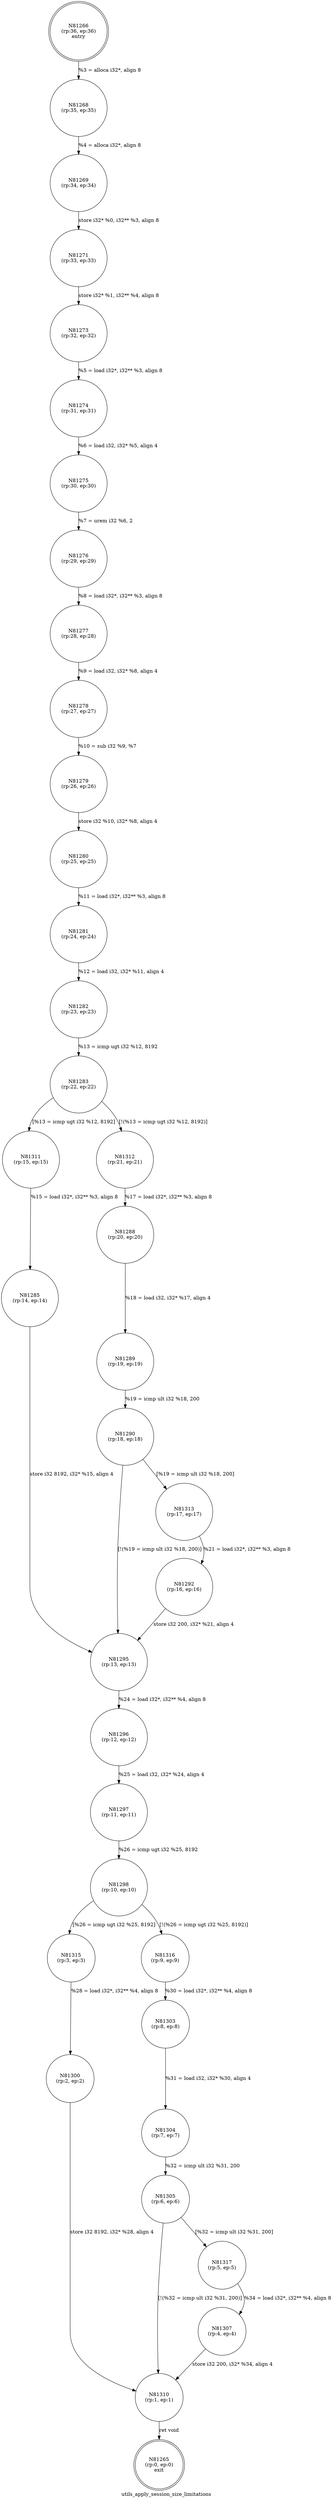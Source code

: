 digraph utils_apply_session_size_limitations {
label="utils_apply_session_size_limitations"
81265 [label="N81265\n(rp:0, ep:0)\nexit", shape="doublecircle"]
81266 [label="N81266\n(rp:36, ep:36)\nentry", shape="doublecircle"]
81266 -> 81268 [label="%3 = alloca i32*, align 8"]
81268 [label="N81268\n(rp:35, ep:35)", shape="circle"]
81268 -> 81269 [label="%4 = alloca i32*, align 8"]
81269 [label="N81269\n(rp:34, ep:34)", shape="circle"]
81269 -> 81271 [label="store i32* %0, i32** %3, align 8"]
81271 [label="N81271\n(rp:33, ep:33)", shape="circle"]
81271 -> 81273 [label="store i32* %1, i32** %4, align 8"]
81273 [label="N81273\n(rp:32, ep:32)", shape="circle"]
81273 -> 81274 [label="%5 = load i32*, i32** %3, align 8"]
81274 [label="N81274\n(rp:31, ep:31)", shape="circle"]
81274 -> 81275 [label="%6 = load i32, i32* %5, align 4"]
81275 [label="N81275\n(rp:30, ep:30)", shape="circle"]
81275 -> 81276 [label="%7 = urem i32 %6, 2"]
81276 [label="N81276\n(rp:29, ep:29)", shape="circle"]
81276 -> 81277 [label="%8 = load i32*, i32** %3, align 8"]
81277 [label="N81277\n(rp:28, ep:28)", shape="circle"]
81277 -> 81278 [label="%9 = load i32, i32* %8, align 4"]
81278 [label="N81278\n(rp:27, ep:27)", shape="circle"]
81278 -> 81279 [label="%10 = sub i32 %9, %7"]
81279 [label="N81279\n(rp:26, ep:26)", shape="circle"]
81279 -> 81280 [label="store i32 %10, i32* %8, align 4"]
81280 [label="N81280\n(rp:25, ep:25)", shape="circle"]
81280 -> 81281 [label="%11 = load i32*, i32** %3, align 8"]
81281 [label="N81281\n(rp:24, ep:24)", shape="circle"]
81281 -> 81282 [label="%12 = load i32, i32* %11, align 4"]
81282 [label="N81282\n(rp:23, ep:23)", shape="circle"]
81282 -> 81283 [label="%13 = icmp ugt i32 %12, 8192"]
81283 [label="N81283\n(rp:22, ep:22)", shape="circle"]
81283 -> 81311 [label="[%13 = icmp ugt i32 %12, 8192]"]
81283 -> 81312 [label="[!(%13 = icmp ugt i32 %12, 8192)]"]
81285 [label="N81285\n(rp:14, ep:14)", shape="circle"]
81285 -> 81295 [label="store i32 8192, i32* %15, align 4"]
81288 [label="N81288\n(rp:20, ep:20)", shape="circle"]
81288 -> 81289 [label="%18 = load i32, i32* %17, align 4"]
81289 [label="N81289\n(rp:19, ep:19)", shape="circle"]
81289 -> 81290 [label="%19 = icmp ult i32 %18, 200"]
81290 [label="N81290\n(rp:18, ep:18)", shape="circle"]
81290 -> 81313 [label="[%19 = icmp ult i32 %18, 200]"]
81290 -> 81295 [label="[!(%19 = icmp ult i32 %18, 200)]"]
81292 [label="N81292\n(rp:16, ep:16)", shape="circle"]
81292 -> 81295 [label="store i32 200, i32* %21, align 4"]
81295 [label="N81295\n(rp:13, ep:13)", shape="circle"]
81295 -> 81296 [label="%24 = load i32*, i32** %4, align 8"]
81296 [label="N81296\n(rp:12, ep:12)", shape="circle"]
81296 -> 81297 [label="%25 = load i32, i32* %24, align 4"]
81297 [label="N81297\n(rp:11, ep:11)", shape="circle"]
81297 -> 81298 [label="%26 = icmp ugt i32 %25, 8192"]
81298 [label="N81298\n(rp:10, ep:10)", shape="circle"]
81298 -> 81315 [label="[%26 = icmp ugt i32 %25, 8192]"]
81298 -> 81316 [label="[!(%26 = icmp ugt i32 %25, 8192)]"]
81300 [label="N81300\n(rp:2, ep:2)", shape="circle"]
81300 -> 81310 [label="store i32 8192, i32* %28, align 4"]
81303 [label="N81303\n(rp:8, ep:8)", shape="circle"]
81303 -> 81304 [label="%31 = load i32, i32* %30, align 4"]
81304 [label="N81304\n(rp:7, ep:7)", shape="circle"]
81304 -> 81305 [label="%32 = icmp ult i32 %31, 200"]
81305 [label="N81305\n(rp:6, ep:6)", shape="circle"]
81305 -> 81317 [label="[%32 = icmp ult i32 %31, 200]"]
81305 -> 81310 [label="[!(%32 = icmp ult i32 %31, 200)]"]
81307 [label="N81307\n(rp:4, ep:4)", shape="circle"]
81307 -> 81310 [label="store i32 200, i32* %34, align 4"]
81310 [label="N81310\n(rp:1, ep:1)", shape="circle"]
81310 -> 81265 [label="ret void"]
81311 [label="N81311\n(rp:15, ep:15)", shape="circle"]
81311 -> 81285 [label="%15 = load i32*, i32** %3, align 8"]
81312 [label="N81312\n(rp:21, ep:21)", shape="circle"]
81312 -> 81288 [label="%17 = load i32*, i32** %3, align 8"]
81313 [label="N81313\n(rp:17, ep:17)", shape="circle"]
81313 -> 81292 [label="%21 = load i32*, i32** %3, align 8"]
81315 [label="N81315\n(rp:3, ep:3)", shape="circle"]
81315 -> 81300 [label="%28 = load i32*, i32** %4, align 8"]
81316 [label="N81316\n(rp:9, ep:9)", shape="circle"]
81316 -> 81303 [label="%30 = load i32*, i32** %4, align 8"]
81317 [label="N81317\n(rp:5, ep:5)", shape="circle"]
81317 -> 81307 [label="%34 = load i32*, i32** %4, align 8"]
}
